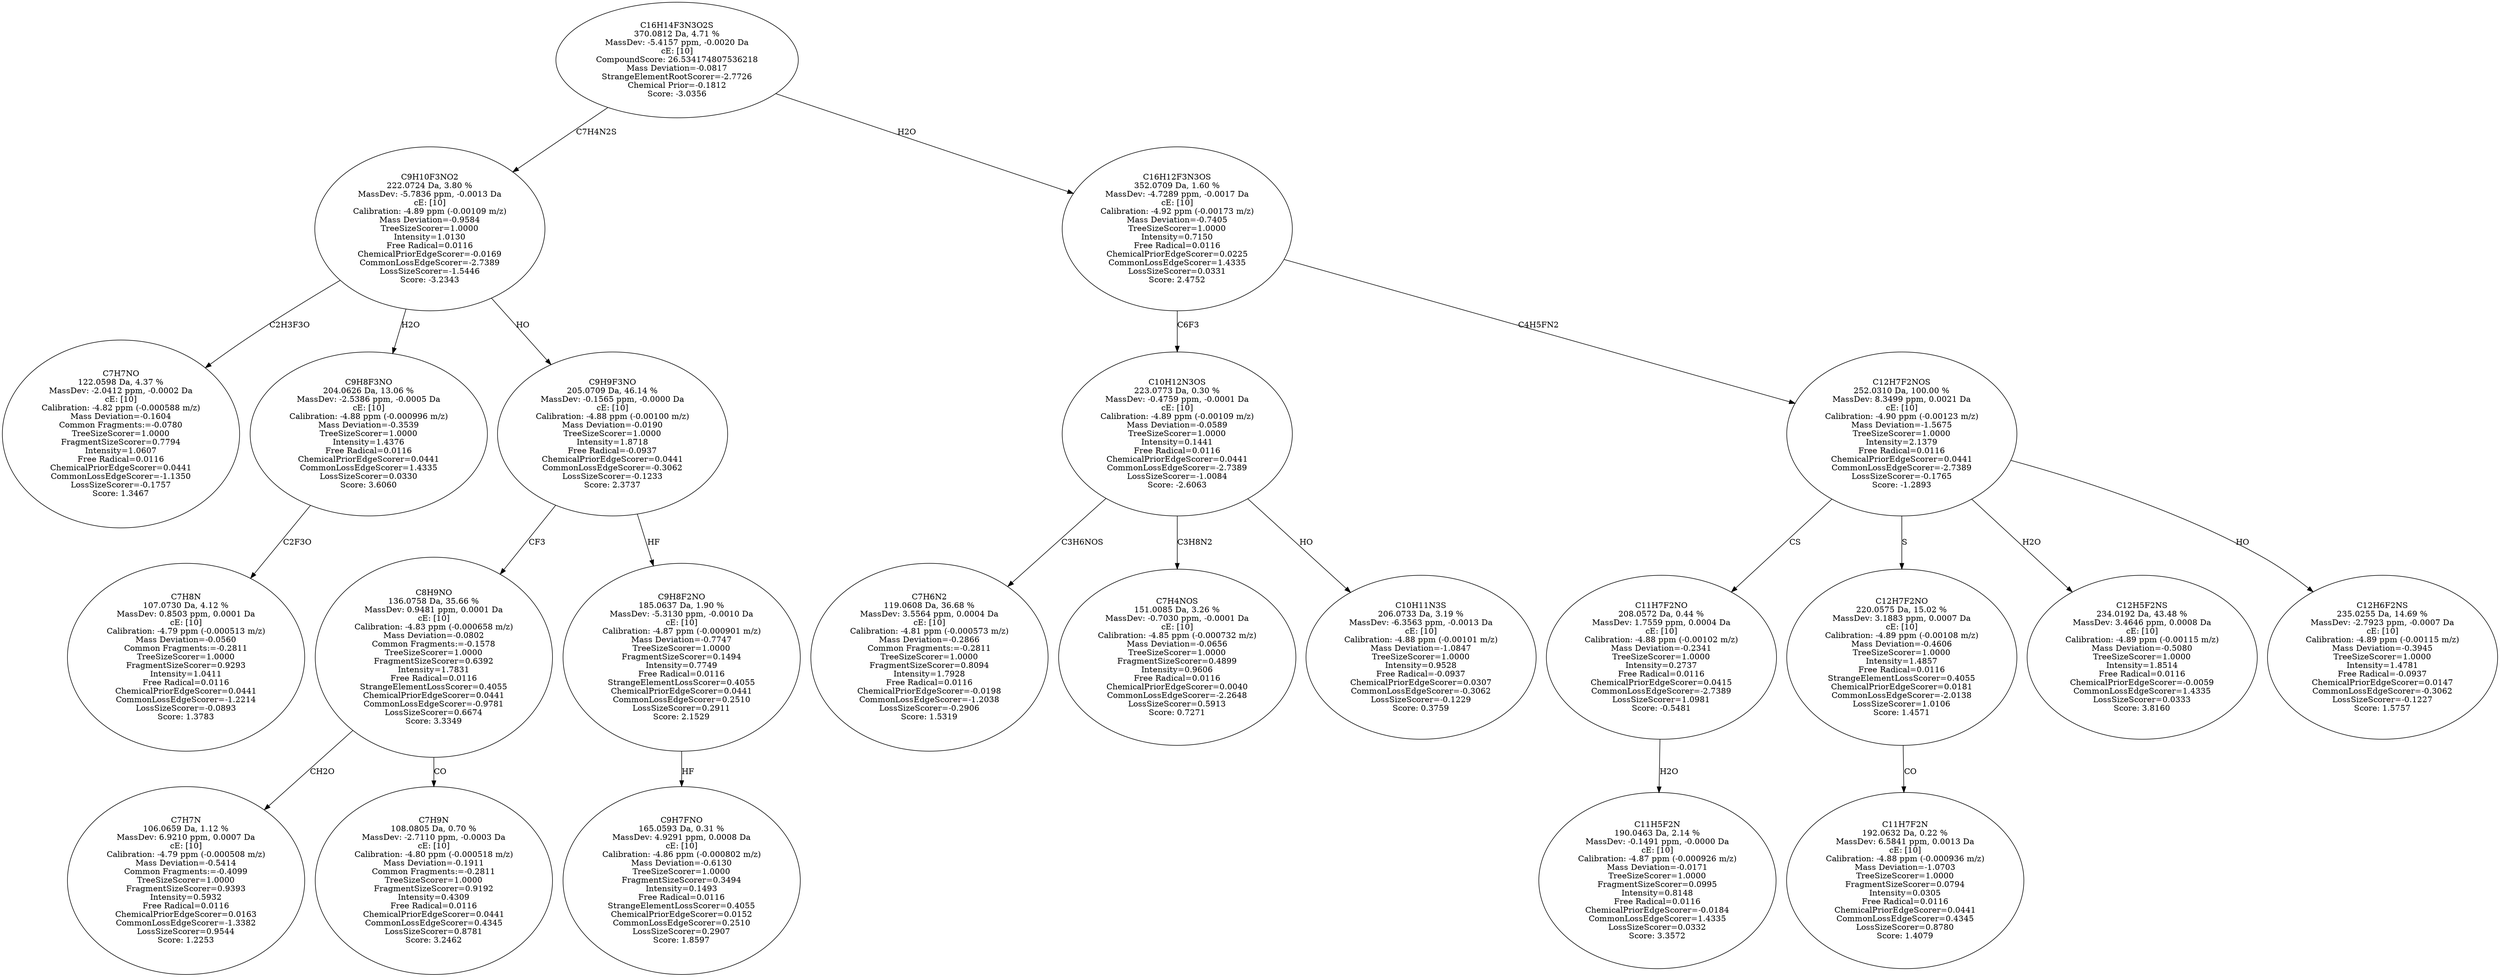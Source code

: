 strict digraph {
v1 [label="C7H7NO\n122.0598 Da, 4.37 %\nMassDev: -2.0412 ppm, -0.0002 Da\ncE: [10]\nCalibration: -4.82 ppm (-0.000588 m/z)\nMass Deviation=-0.1604\nCommon Fragments:=-0.0780\nTreeSizeScorer=1.0000\nFragmentSizeScorer=0.7794\nIntensity=1.0607\nFree Radical=0.0116\nChemicalPriorEdgeScorer=0.0441\nCommonLossEdgeScorer=-1.1350\nLossSizeScorer=-0.1757\nScore: 1.3467"];
v2 [label="C7H8N\n107.0730 Da, 4.12 %\nMassDev: 0.8503 ppm, 0.0001 Da\ncE: [10]\nCalibration: -4.79 ppm (-0.000513 m/z)\nMass Deviation=-0.0560\nCommon Fragments:=-0.2811\nTreeSizeScorer=1.0000\nFragmentSizeScorer=0.9293\nIntensity=1.0411\nFree Radical=0.0116\nChemicalPriorEdgeScorer=0.0441\nCommonLossEdgeScorer=-1.2214\nLossSizeScorer=-0.0893\nScore: 1.3783"];
v3 [label="C9H8F3NO\n204.0626 Da, 13.06 %\nMassDev: -2.5386 ppm, -0.0005 Da\ncE: [10]\nCalibration: -4.88 ppm (-0.000996 m/z)\nMass Deviation=-0.3539\nTreeSizeScorer=1.0000\nIntensity=1.4376\nFree Radical=0.0116\nChemicalPriorEdgeScorer=0.0441\nCommonLossEdgeScorer=1.4335\nLossSizeScorer=0.0330\nScore: 3.6060"];
v4 [label="C7H7N\n106.0659 Da, 1.12 %\nMassDev: 6.9210 ppm, 0.0007 Da\ncE: [10]\nCalibration: -4.79 ppm (-0.000508 m/z)\nMass Deviation=-0.5414\nCommon Fragments:=-0.4099\nTreeSizeScorer=1.0000\nFragmentSizeScorer=0.9393\nIntensity=0.5932\nFree Radical=0.0116\nChemicalPriorEdgeScorer=0.0163\nCommonLossEdgeScorer=-1.3382\nLossSizeScorer=0.9544\nScore: 1.2253"];
v5 [label="C7H9N\n108.0805 Da, 0.70 %\nMassDev: -2.7110 ppm, -0.0003 Da\ncE: [10]\nCalibration: -4.80 ppm (-0.000518 m/z)\nMass Deviation=-0.1911\nCommon Fragments:=-0.2811\nTreeSizeScorer=1.0000\nFragmentSizeScorer=0.9192\nIntensity=0.4309\nFree Radical=0.0116\nChemicalPriorEdgeScorer=0.0441\nCommonLossEdgeScorer=0.4345\nLossSizeScorer=0.8781\nScore: 3.2462"];
v6 [label="C8H9NO\n136.0758 Da, 35.66 %\nMassDev: 0.9481 ppm, 0.0001 Da\ncE: [10]\nCalibration: -4.83 ppm (-0.000658 m/z)\nMass Deviation=-0.0802\nCommon Fragments:=-0.1578\nTreeSizeScorer=1.0000\nFragmentSizeScorer=0.6392\nIntensity=1.7831\nFree Radical=0.0116\nStrangeElementLossScorer=0.4055\nChemicalPriorEdgeScorer=0.0441\nCommonLossEdgeScorer=-0.9781\nLossSizeScorer=0.6674\nScore: 3.3349"];
v7 [label="C9H7FNO\n165.0593 Da, 0.31 %\nMassDev: 4.9291 ppm, 0.0008 Da\ncE: [10]\nCalibration: -4.86 ppm (-0.000802 m/z)\nMass Deviation=-0.6130\nTreeSizeScorer=1.0000\nFragmentSizeScorer=0.3494\nIntensity=0.1493\nFree Radical=0.0116\nStrangeElementLossScorer=0.4055\nChemicalPriorEdgeScorer=0.0152\nCommonLossEdgeScorer=0.2510\nLossSizeScorer=0.2907\nScore: 1.8597"];
v8 [label="C9H8F2NO\n185.0637 Da, 1.90 %\nMassDev: -5.3130 ppm, -0.0010 Da\ncE: [10]\nCalibration: -4.87 ppm (-0.000901 m/z)\nMass Deviation=-0.7747\nTreeSizeScorer=1.0000\nFragmentSizeScorer=0.1494\nIntensity=0.7749\nFree Radical=0.0116\nStrangeElementLossScorer=0.4055\nChemicalPriorEdgeScorer=0.0441\nCommonLossEdgeScorer=0.2510\nLossSizeScorer=0.2911\nScore: 2.1529"];
v9 [label="C9H9F3NO\n205.0709 Da, 46.14 %\nMassDev: -0.1565 ppm, -0.0000 Da\ncE: [10]\nCalibration: -4.88 ppm (-0.00100 m/z)\nMass Deviation=-0.0190\nTreeSizeScorer=1.0000\nIntensity=1.8718\nFree Radical=-0.0937\nChemicalPriorEdgeScorer=0.0441\nCommonLossEdgeScorer=-0.3062\nLossSizeScorer=-0.1233\nScore: 2.3737"];
v10 [label="C9H10F3NO2\n222.0724 Da, 3.80 %\nMassDev: -5.7836 ppm, -0.0013 Da\ncE: [10]\nCalibration: -4.89 ppm (-0.00109 m/z)\nMass Deviation=-0.9584\nTreeSizeScorer=1.0000\nIntensity=1.0130\nFree Radical=0.0116\nChemicalPriorEdgeScorer=-0.0169\nCommonLossEdgeScorer=-2.7389\nLossSizeScorer=-1.5446\nScore: -3.2343"];
v11 [label="C7H6N2\n119.0608 Da, 36.68 %\nMassDev: 3.5564 ppm, 0.0004 Da\ncE: [10]\nCalibration: -4.81 ppm (-0.000573 m/z)\nMass Deviation=-0.2866\nCommon Fragments:=-0.2811\nTreeSizeScorer=1.0000\nFragmentSizeScorer=0.8094\nIntensity=1.7928\nFree Radical=0.0116\nChemicalPriorEdgeScorer=-0.0198\nCommonLossEdgeScorer=-1.2038\nLossSizeScorer=-0.2906\nScore: 1.5319"];
v12 [label="C7H4NOS\n151.0085 Da, 3.26 %\nMassDev: -0.7030 ppm, -0.0001 Da\ncE: [10]\nCalibration: -4.85 ppm (-0.000732 m/z)\nMass Deviation=-0.0656\nTreeSizeScorer=1.0000\nFragmentSizeScorer=0.4899\nIntensity=0.9606\nFree Radical=0.0116\nChemicalPriorEdgeScorer=0.0040\nCommonLossEdgeScorer=-2.2648\nLossSizeScorer=0.5913\nScore: 0.7271"];
v13 [label="C10H11N3S\n206.0733 Da, 3.19 %\nMassDev: -6.3563 ppm, -0.0013 Da\ncE: [10]\nCalibration: -4.88 ppm (-0.00101 m/z)\nMass Deviation=-1.0847\nTreeSizeScorer=1.0000\nIntensity=0.9528\nFree Radical=-0.0937\nChemicalPriorEdgeScorer=0.0307\nCommonLossEdgeScorer=-0.3062\nLossSizeScorer=-0.1229\nScore: 0.3759"];
v14 [label="C10H12N3OS\n223.0773 Da, 0.30 %\nMassDev: -0.4759 ppm, -0.0001 Da\ncE: [10]\nCalibration: -4.89 ppm (-0.00109 m/z)\nMass Deviation=-0.0589\nTreeSizeScorer=1.0000\nIntensity=0.1441\nFree Radical=0.0116\nChemicalPriorEdgeScorer=0.0441\nCommonLossEdgeScorer=-2.7389\nLossSizeScorer=-1.0084\nScore: -2.6063"];
v15 [label="C11H5F2N\n190.0463 Da, 2.14 %\nMassDev: -0.1491 ppm, -0.0000 Da\ncE: [10]\nCalibration: -4.87 ppm (-0.000926 m/z)\nMass Deviation=-0.0171\nTreeSizeScorer=1.0000\nFragmentSizeScorer=0.0995\nIntensity=0.8148\nFree Radical=0.0116\nChemicalPriorEdgeScorer=-0.0184\nCommonLossEdgeScorer=1.4335\nLossSizeScorer=0.0332\nScore: 3.3572"];
v16 [label="C11H7F2NO\n208.0572 Da, 0.44 %\nMassDev: 1.7559 ppm, 0.0004 Da\ncE: [10]\nCalibration: -4.88 ppm (-0.00102 m/z)\nMass Deviation=-0.2341\nTreeSizeScorer=1.0000\nIntensity=0.2737\nFree Radical=0.0116\nChemicalPriorEdgeScorer=0.0415\nCommonLossEdgeScorer=-2.7389\nLossSizeScorer=1.0981\nScore: -0.5481"];
v17 [label="C11H7F2N\n192.0632 Da, 0.22 %\nMassDev: 6.5841 ppm, 0.0013 Da\ncE: [10]\nCalibration: -4.88 ppm (-0.000936 m/z)\nMass Deviation=-1.0703\nTreeSizeScorer=1.0000\nFragmentSizeScorer=0.0794\nIntensity=0.0305\nFree Radical=0.0116\nChemicalPriorEdgeScorer=0.0441\nCommonLossEdgeScorer=0.4345\nLossSizeScorer=0.8780\nScore: 1.4079"];
v18 [label="C12H7F2NO\n220.0575 Da, 15.02 %\nMassDev: 3.1883 ppm, 0.0007 Da\ncE: [10]\nCalibration: -4.89 ppm (-0.00108 m/z)\nMass Deviation=-0.4606\nTreeSizeScorer=1.0000\nIntensity=1.4857\nFree Radical=0.0116\nStrangeElementLossScorer=0.4055\nChemicalPriorEdgeScorer=0.0181\nCommonLossEdgeScorer=-2.0138\nLossSizeScorer=1.0106\nScore: 1.4571"];
v19 [label="C12H5F2NS\n234.0192 Da, 43.48 %\nMassDev: 3.4646 ppm, 0.0008 Da\ncE: [10]\nCalibration: -4.89 ppm (-0.00115 m/z)\nMass Deviation=-0.5080\nTreeSizeScorer=1.0000\nIntensity=1.8514\nFree Radical=0.0116\nChemicalPriorEdgeScorer=-0.0059\nCommonLossEdgeScorer=1.4335\nLossSizeScorer=0.0333\nScore: 3.8160"];
v20 [label="C12H6F2NS\n235.0255 Da, 14.69 %\nMassDev: -2.7923 ppm, -0.0007 Da\ncE: [10]\nCalibration: -4.89 ppm (-0.00115 m/z)\nMass Deviation=-0.3945\nTreeSizeScorer=1.0000\nIntensity=1.4781\nFree Radical=-0.0937\nChemicalPriorEdgeScorer=0.0147\nCommonLossEdgeScorer=-0.3062\nLossSizeScorer=-0.1227\nScore: 1.5757"];
v21 [label="C12H7F2NOS\n252.0310 Da, 100.00 %\nMassDev: 8.3499 ppm, 0.0021 Da\ncE: [10]\nCalibration: -4.90 ppm (-0.00123 m/z)\nMass Deviation=-1.5675\nTreeSizeScorer=1.0000\nIntensity=2.1379\nFree Radical=0.0116\nChemicalPriorEdgeScorer=0.0441\nCommonLossEdgeScorer=-2.7389\nLossSizeScorer=-0.1765\nScore: -1.2893"];
v22 [label="C16H12F3N3OS\n352.0709 Da, 1.60 %\nMassDev: -4.7289 ppm, -0.0017 Da\ncE: [10]\nCalibration: -4.92 ppm (-0.00173 m/z)\nMass Deviation=-0.7405\nTreeSizeScorer=1.0000\nIntensity=0.7150\nFree Radical=0.0116\nChemicalPriorEdgeScorer=0.0225\nCommonLossEdgeScorer=1.4335\nLossSizeScorer=0.0331\nScore: 2.4752"];
v23 [label="C16H14F3N3O2S\n370.0812 Da, 4.71 %\nMassDev: -5.4157 ppm, -0.0020 Da\ncE: [10]\nCompoundScore: 26.534174807536218\nMass Deviation=-0.0817\nStrangeElementRootScorer=-2.7726\nChemical Prior=-0.1812\nScore: -3.0356"];
v10 -> v1 [label="C2H3F3O"];
v3 -> v2 [label="C2F3O"];
v10 -> v3 [label="H2O"];
v6 -> v4 [label="CH2O"];
v6 -> v5 [label="CO"];
v9 -> v6 [label="CF3"];
v8 -> v7 [label="HF"];
v9 -> v8 [label="HF"];
v10 -> v9 [label="HO"];
v23 -> v10 [label="C7H4N2S"];
v14 -> v11 [label="C3H6NOS"];
v14 -> v12 [label="C3H8N2"];
v14 -> v13 [label="HO"];
v22 -> v14 [label="C6F3"];
v16 -> v15 [label="H2O"];
v21 -> v16 [label="CS"];
v18 -> v17 [label="CO"];
v21 -> v18 [label="S"];
v21 -> v19 [label="H2O"];
v21 -> v20 [label="HO"];
v22 -> v21 [label="C4H5FN2"];
v23 -> v22 [label="H2O"];
}